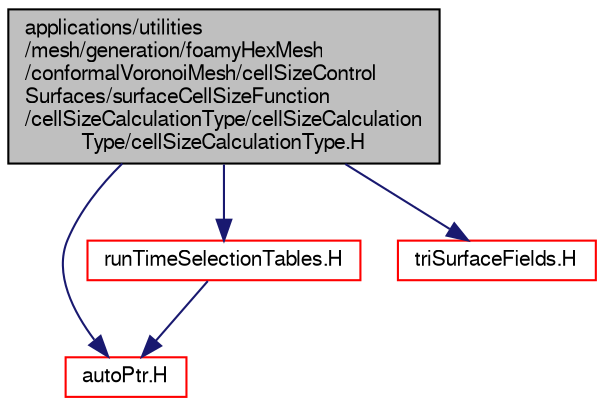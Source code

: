 digraph "applications/utilities/mesh/generation/foamyHexMesh/conformalVoronoiMesh/cellSizeControlSurfaces/surfaceCellSizeFunction/cellSizeCalculationType/cellSizeCalculationType/cellSizeCalculationType.H"
{
  bgcolor="transparent";
  edge [fontname="FreeSans",fontsize="10",labelfontname="FreeSans",labelfontsize="10"];
  node [fontname="FreeSans",fontsize="10",shape=record];
  Node0 [label="applications/utilities\l/mesh/generation/foamyHexMesh\l/conformalVoronoiMesh/cellSizeControl\lSurfaces/surfaceCellSizeFunction\l/cellSizeCalculationType/cellSizeCalculation\lType/cellSizeCalculationType.H",height=0.2,width=0.4,color="black", fillcolor="grey75", style="filled", fontcolor="black"];
  Node0 -> Node1 [color="midnightblue",fontsize="10",style="solid",fontname="FreeSans"];
  Node1 [label="autoPtr.H",height=0.2,width=0.4,color="red",URL="$a11078.html"];
  Node0 -> Node41 [color="midnightblue",fontsize="10",style="solid",fontname="FreeSans"];
  Node41 [label="runTimeSelectionTables.H",height=0.2,width=0.4,color="red",URL="$a09266.html",tooltip="Macros to ease declaration of run-time selection tables. "];
  Node41 -> Node1 [color="midnightblue",fontsize="10",style="solid",fontname="FreeSans"];
  Node0 -> Node55 [color="midnightblue",fontsize="10",style="solid",fontname="FreeSans"];
  Node55 [label="triSurfaceFields.H",height=0.2,width=0.4,color="red",URL="$a17033.html",tooltip="Fields for triSurface. "];
}
